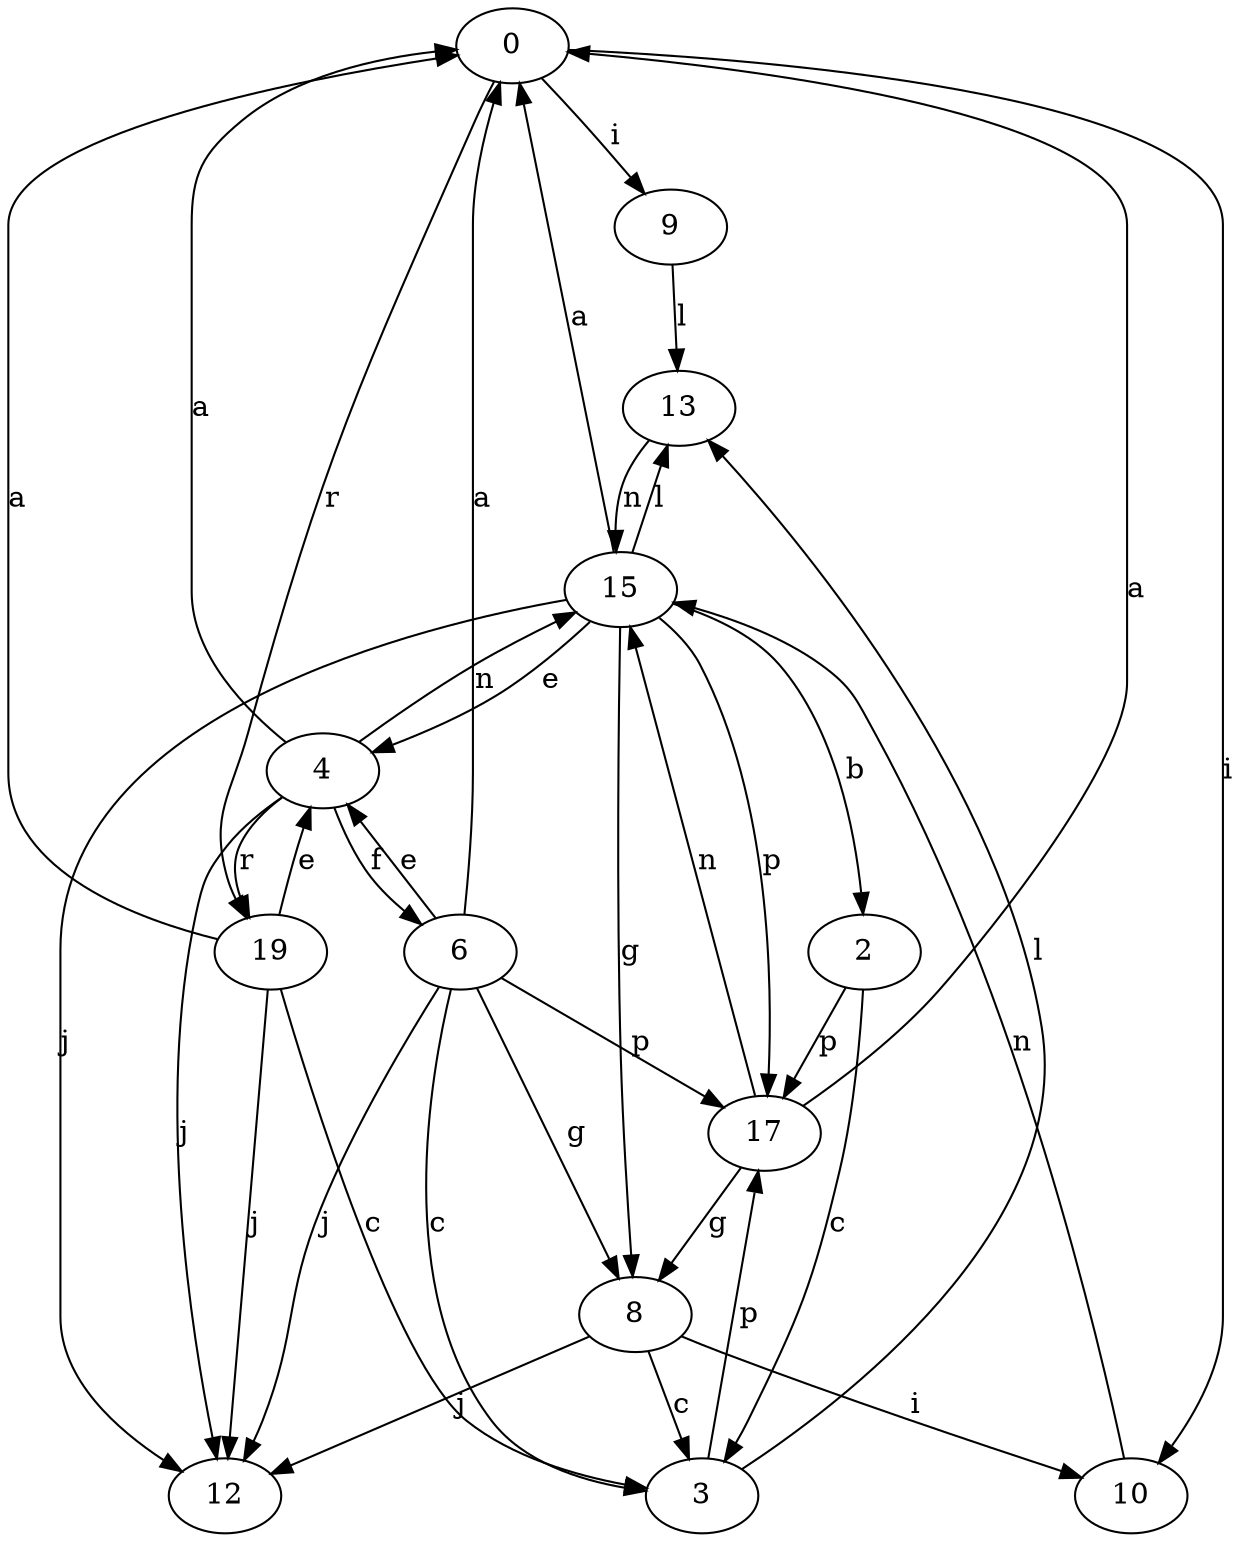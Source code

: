 strict digraph  {
0;
2;
3;
4;
6;
8;
9;
10;
12;
13;
15;
17;
19;
0 -> 9  [label=i];
0 -> 10  [label=i];
0 -> 19  [label=r];
2 -> 3  [label=c];
2 -> 17  [label=p];
3 -> 13  [label=l];
3 -> 17  [label=p];
4 -> 0  [label=a];
4 -> 6  [label=f];
4 -> 12  [label=j];
4 -> 15  [label=n];
4 -> 19  [label=r];
6 -> 0  [label=a];
6 -> 3  [label=c];
6 -> 4  [label=e];
6 -> 8  [label=g];
6 -> 12  [label=j];
6 -> 17  [label=p];
8 -> 3  [label=c];
8 -> 10  [label=i];
8 -> 12  [label=j];
9 -> 13  [label=l];
10 -> 15  [label=n];
13 -> 15  [label=n];
15 -> 0  [label=a];
15 -> 2  [label=b];
15 -> 4  [label=e];
15 -> 8  [label=g];
15 -> 12  [label=j];
15 -> 13  [label=l];
15 -> 17  [label=p];
17 -> 0  [label=a];
17 -> 8  [label=g];
17 -> 15  [label=n];
19 -> 0  [label=a];
19 -> 3  [label=c];
19 -> 4  [label=e];
19 -> 12  [label=j];
}
